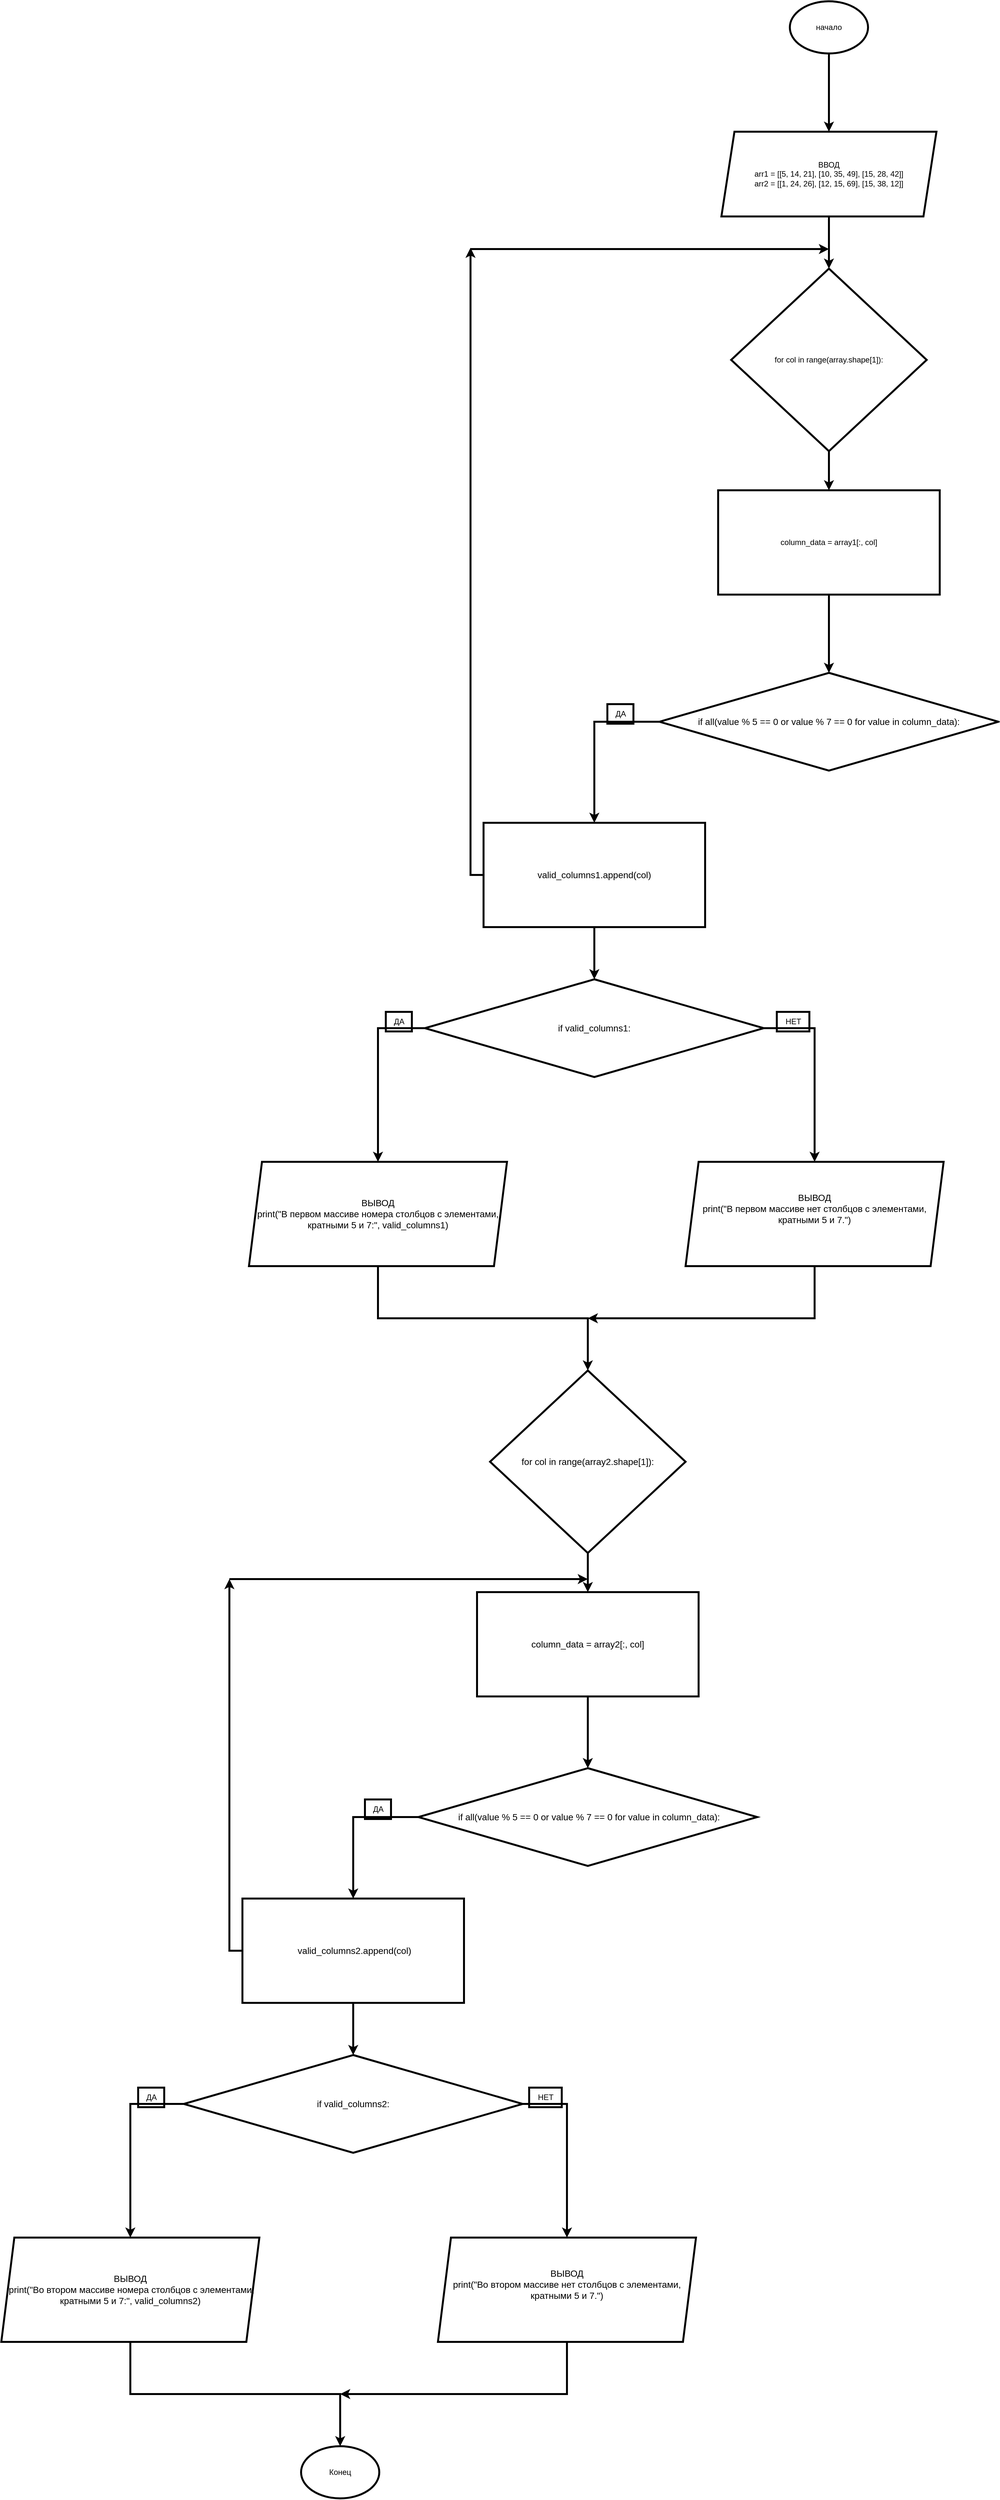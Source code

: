 <mxfile version="24.7.17">
  <diagram name="Страница — 1" id="SY5ZQ-yBVwcujoQGqjHC">
    <mxGraphModel dx="4380" dy="1883" grid="1" gridSize="10" guides="1" tooltips="1" connect="1" arrows="1" fold="1" page="1" pageScale="1" pageWidth="827" pageHeight="1169" math="0" shadow="0">
      <root>
        <mxCell id="0" />
        <mxCell id="1" parent="0" />
        <mxCell id="W62d9GdkccvWjs98OXgP-19" style="edgeStyle=orthogonalEdgeStyle;rounded=0;orthogonalLoop=1;jettySize=auto;html=1;exitX=0.5;exitY=1;exitDx=0;exitDy=0;entryX=0.5;entryY=0;entryDx=0;entryDy=0;strokeWidth=3;strokeColor=#000000;" parent="1" source="4Y4PqBms7ApKC9dW5V91-1" target="W62d9GdkccvWjs98OXgP-18" edge="1">
          <mxGeometry relative="1" as="geometry" />
        </mxCell>
        <mxCell id="4Y4PqBms7ApKC9dW5V91-1" value="начало" style="ellipse;whiteSpace=wrap;html=1;strokeWidth=3;strokeColor=#000000;" parent="1" vertex="1">
          <mxGeometry x="230" y="20" width="120" height="80" as="geometry" />
        </mxCell>
        <mxCell id="4Y4PqBms7ApKC9dW5V91-12" style="edgeStyle=orthogonalEdgeStyle;rounded=0;orthogonalLoop=1;jettySize=auto;html=1;exitX=0.5;exitY=1;exitDx=0;exitDy=0;entryX=0.5;entryY=0;entryDx=0;entryDy=0;strokeWidth=3;strokeColor=#000000;" parent="1" source="4Y4PqBms7ApKC9dW5V91-9" target="4Y4PqBms7ApKC9dW5V91-11" edge="1">
          <mxGeometry relative="1" as="geometry" />
        </mxCell>
        <mxCell id="4Y4PqBms7ApKC9dW5V91-9" value="for col in range(array.shape[1]):" style="rhombus;whiteSpace=wrap;html=1;strokeWidth=3;strokeColor=#000000;" parent="1" vertex="1">
          <mxGeometry x="140" y="430" width="300" height="280" as="geometry" />
        </mxCell>
        <mxCell id="W62d9GdkccvWjs98OXgP-42" style="edgeStyle=orthogonalEdgeStyle;rounded=0;orthogonalLoop=1;jettySize=auto;html=1;exitX=0.5;exitY=1;exitDx=0;exitDy=0;entryX=0.5;entryY=0;entryDx=0;entryDy=0;strokeWidth=3;strokeColor=#000000;" parent="1" source="4Y4PqBms7ApKC9dW5V91-11" target="W62d9GdkccvWjs98OXgP-41" edge="1">
          <mxGeometry relative="1" as="geometry" />
        </mxCell>
        <mxCell id="4Y4PqBms7ApKC9dW5V91-11" value="column_data = array1[:, col]" style="rounded=0;whiteSpace=wrap;html=1;strokeWidth=3;strokeColor=#000000;" parent="1" vertex="1">
          <mxGeometry x="120" y="770" width="340" height="160" as="geometry" />
        </mxCell>
        <mxCell id="W62d9GdkccvWjs98OXgP-20" style="edgeStyle=orthogonalEdgeStyle;rounded=0;orthogonalLoop=1;jettySize=auto;html=1;entryX=0.5;entryY=0;entryDx=0;entryDy=0;strokeWidth=3;strokeColor=#000000;" parent="1" source="W62d9GdkccvWjs98OXgP-18" target="4Y4PqBms7ApKC9dW5V91-9" edge="1">
          <mxGeometry relative="1" as="geometry" />
        </mxCell>
        <mxCell id="W62d9GdkccvWjs98OXgP-18" value="&lt;div&gt;ВВОД&lt;br&gt;arr1 = [[5, 14, 21], [10, 35, 49], [15, 28, 42]]&lt;/div&gt;&lt;div&gt;arr2 = [[1, 24, 26], [12, 15, 69], [15, 38, 12]]&lt;/div&gt;" style="shape=parallelogram;perimeter=parallelogramPerimeter;whiteSpace=wrap;html=1;fixedSize=1;strokeWidth=3;strokeColor=#000000;" parent="1" vertex="1">
          <mxGeometry x="125" y="220" width="330" height="130" as="geometry" />
        </mxCell>
        <mxCell id="W62d9GdkccvWjs98OXgP-45" style="edgeStyle=orthogonalEdgeStyle;rounded=0;orthogonalLoop=1;jettySize=auto;html=1;exitX=0;exitY=0.5;exitDx=0;exitDy=0;entryX=0.5;entryY=0;entryDx=0;entryDy=0;strokeWidth=3;strokeColor=#000000;" parent="1" source="W62d9GdkccvWjs98OXgP-41" target="W62d9GdkccvWjs98OXgP-44" edge="1">
          <mxGeometry relative="1" as="geometry" />
        </mxCell>
        <mxCell id="W62d9GdkccvWjs98OXgP-41" value="&lt;font face=&quot;Helvetica&quot;&gt;&lt;span style=&quot;box-sizing: border-box; font-size: 14px; text-align: start; white-space-collapse: preserve;&quot; class=&quot;hljs-keyword&quot;&gt;if&lt;/span&gt;&lt;span style=&quot;font-size: 14px; text-align: start; white-space-collapse: preserve;&quot;&gt; &lt;/span&gt;&lt;span style=&quot;box-sizing: border-box; font-size: 14px; text-align: start; white-space-collapse: preserve;&quot; class=&quot;hljs-built_in&quot;&gt;all&lt;/span&gt;&lt;span style=&quot;font-size: 14px; text-align: start; white-space-collapse: preserve;&quot;&gt;(value % &lt;/span&gt;&lt;span style=&quot;box-sizing: border-box; font-size: 14px; text-align: start; white-space-collapse: preserve;&quot; class=&quot;hljs-number&quot;&gt;5&lt;/span&gt;&lt;span style=&quot;font-size: 14px; text-align: start; white-space-collapse: preserve;&quot;&gt; == &lt;/span&gt;&lt;span style=&quot;box-sizing: border-box; font-size: 14px; text-align: start; white-space-collapse: preserve;&quot; class=&quot;hljs-number&quot;&gt;0&lt;/span&gt;&lt;span style=&quot;font-size: 14px; text-align: start; white-space-collapse: preserve;&quot;&gt; &lt;/span&gt;&lt;span style=&quot;box-sizing: border-box; font-size: 14px; text-align: start; white-space-collapse: preserve;&quot; class=&quot;hljs-keyword&quot;&gt;or&lt;/span&gt;&lt;span style=&quot;font-size: 14px; text-align: start; white-space-collapse: preserve;&quot;&gt; value % &lt;/span&gt;&lt;span style=&quot;box-sizing: border-box; font-size: 14px; text-align: start; white-space-collapse: preserve;&quot; class=&quot;hljs-number&quot;&gt;7&lt;/span&gt;&lt;span style=&quot;font-size: 14px; text-align: start; white-space-collapse: preserve;&quot;&gt; == &lt;/span&gt;&lt;span style=&quot;box-sizing: border-box; font-size: 14px; text-align: start; white-space-collapse: preserve;&quot; class=&quot;hljs-number&quot;&gt;0&lt;/span&gt;&lt;span style=&quot;font-size: 14px; text-align: start; white-space-collapse: preserve;&quot;&gt; &lt;/span&gt;&lt;span style=&quot;box-sizing: border-box; font-size: 14px; text-align: start; white-space-collapse: preserve;&quot; class=&quot;hljs-keyword&quot;&gt;for&lt;/span&gt;&lt;span style=&quot;font-size: 14px; text-align: start; white-space-collapse: preserve;&quot;&gt; value &lt;/span&gt;&lt;span style=&quot;box-sizing: border-box; font-size: 14px; text-align: start; white-space-collapse: preserve;&quot; class=&quot;hljs-keyword&quot;&gt;in&lt;/span&gt;&lt;span style=&quot;font-size: 14px; text-align: start; white-space-collapse: preserve;&quot;&gt; column_data):&lt;/span&gt;&lt;/font&gt;" style="rhombus;whiteSpace=wrap;html=1;strokeWidth=3;strokeColor=#000000;" parent="1" vertex="1">
          <mxGeometry x="30" y="1050" width="520" height="150" as="geometry" />
        </mxCell>
        <mxCell id="W62d9GdkccvWjs98OXgP-48" style="edgeStyle=orthogonalEdgeStyle;rounded=0;orthogonalLoop=1;jettySize=auto;html=1;exitX=0;exitY=0.5;exitDx=0;exitDy=0;strokeWidth=3;strokeColor=#000000;" parent="1" source="W62d9GdkccvWjs98OXgP-44" edge="1">
          <mxGeometry relative="1" as="geometry">
            <mxPoint x="-260" y="398" as="targetPoint" />
          </mxGeometry>
        </mxCell>
        <mxCell id="W62d9GdkccvWjs98OXgP-65" style="edgeStyle=orthogonalEdgeStyle;rounded=0;orthogonalLoop=1;jettySize=auto;html=1;exitX=0.5;exitY=1;exitDx=0;exitDy=0;entryX=0.5;entryY=0;entryDx=0;entryDy=0;strokeWidth=3;strokeColor=#000000;" parent="1" source="W62d9GdkccvWjs98OXgP-44" target="W62d9GdkccvWjs98OXgP-64" edge="1">
          <mxGeometry relative="1" as="geometry" />
        </mxCell>
        <mxCell id="W62d9GdkccvWjs98OXgP-44" value="&lt;span style=&quot;font-size: 14px; text-align: start; white-space-collapse: preserve;&quot;&gt;&lt;font style=&quot;&quot; face=&quot;Helvetica&quot;&gt;valid_columns1.append(col)&lt;/font&gt;&lt;/span&gt;" style="rounded=0;whiteSpace=wrap;html=1;strokeWidth=3;strokeColor=#000000;" parent="1" vertex="1">
          <mxGeometry x="-240" y="1280" width="340" height="160" as="geometry" />
        </mxCell>
        <mxCell id="W62d9GdkccvWjs98OXgP-46" value="ДА" style="text;html=1;align=center;verticalAlign=middle;resizable=0;points=[];autosize=1;strokeWidth=3;strokeColor=#000000;" parent="1" vertex="1">
          <mxGeometry x="-50" y="1098" width="40" height="30" as="geometry" />
        </mxCell>
        <mxCell id="W62d9GdkccvWjs98OXgP-49" value="" style="endArrow=classic;html=1;rounded=0;strokeWidth=3;strokeColor=#000000;" parent="1" edge="1">
          <mxGeometry width="50" height="50" relative="1" as="geometry">
            <mxPoint x="-260" y="400" as="sourcePoint" />
            <mxPoint x="290" y="400" as="targetPoint" />
          </mxGeometry>
        </mxCell>
        <mxCell id="W62d9GdkccvWjs98OXgP-76" style="edgeStyle=orthogonalEdgeStyle;rounded=0;orthogonalLoop=1;jettySize=auto;html=1;exitX=0.5;exitY=1;exitDx=0;exitDy=0;strokeWidth=3;strokeColor=#000000;" parent="1" source="W62d9GdkccvWjs98OXgP-59" edge="1">
          <mxGeometry relative="1" as="geometry">
            <mxPoint x="-80" y="2040.0" as="targetPoint" />
            <Array as="points">
              <mxPoint x="268" y="2040" />
            </Array>
          </mxGeometry>
        </mxCell>
        <mxCell id="W62d9GdkccvWjs98OXgP-59" value="&lt;div&gt;&lt;font face=&quot;Helvetica&quot;&gt;&lt;span style=&quot;box-sizing: border-box; color: var(--color-type); font-size: 14px; text-align: start; white-space-collapse: preserve;&quot; class=&quot;hljs-built_in&quot;&gt;ВЫВОД&lt;/span&gt;&lt;/font&gt;&lt;/div&gt;&lt;font face=&quot;Helvetica&quot;&gt;&lt;span style=&quot;box-sizing: border-box; color: var(--color-type); font-size: 14px; text-align: start; white-space-collapse: preserve;&quot; class=&quot;hljs-built_in&quot;&gt;print&lt;/span&gt;&lt;span style=&quot;font-size: 14px; text-align: start; white-space-collapse: preserve;&quot;&gt;(&lt;/span&gt;&lt;span style=&quot;box-sizing: border-box; color: var(--color-string); font-size: 14px; text-align: start; white-space-collapse: preserve;&quot; class=&quot;hljs-string&quot;&gt;&quot;В первом массиве нет столбцов с элементами, кратными 5 и 7.&quot;&lt;/span&gt;&lt;span style=&quot;font-size: 14px; text-align: start; white-space-collapse: preserve;&quot;&gt;)&lt;br&gt;&lt;/span&gt;&lt;/font&gt;&lt;div&gt;&lt;span style=&quot;font-family: &amp;quot;Cascadia Mono&amp;quot;, &amp;quot;Roboto Mono&amp;quot;, &amp;quot;Droid Sans Mono&amp;quot;, &amp;quot;SF Mono&amp;quot;, Menlo, &amp;quot;Ubuntu Mono&amp;quot;, Consolas, monospace; font-size: 14px; text-align: start; white-space-collapse: preserve; background-color: rgba(112, 117, 121, 0.08);&quot;&gt;&lt;br&gt;&lt;/span&gt;&lt;/div&gt;" style="shape=parallelogram;perimeter=parallelogramPerimeter;whiteSpace=wrap;html=1;fixedSize=1;strokeWidth=3;strokeColor=#000000;" parent="1" vertex="1">
          <mxGeometry x="70" y="1800" width="396" height="160" as="geometry" />
        </mxCell>
        <mxCell id="W62d9GdkccvWjs98OXgP-75" style="edgeStyle=orthogonalEdgeStyle;rounded=0;orthogonalLoop=1;jettySize=auto;html=1;exitX=0.5;exitY=1;exitDx=0;exitDy=0;entryX=0.5;entryY=0;entryDx=0;entryDy=0;strokeWidth=3;strokeColor=#000000;" parent="1" source="W62d9GdkccvWjs98OXgP-62" target="W62d9GdkccvWjs98OXgP-72" edge="1">
          <mxGeometry relative="1" as="geometry">
            <mxPoint x="-90" y="2100.0" as="targetPoint" />
          </mxGeometry>
        </mxCell>
        <mxCell id="W62d9GdkccvWjs98OXgP-62" value="&lt;div&gt;&lt;font face=&quot;Helvetica&quot;&gt;&lt;span style=&quot;box-sizing: border-box; color: var(--color-type); font-size: 14px; text-align: start; white-space-collapse: preserve;&quot; class=&quot;hljs-built_in&quot;&gt;ВЫВОД&lt;br/&gt;print&lt;/span&gt;&lt;span style=&quot;font-size: 14px; text-align: start; white-space-collapse: preserve;&quot;&gt;(&lt;/span&gt;&lt;span style=&quot;box-sizing: border-box; color: var(--color-string); font-size: 14px; text-align: start; white-space-collapse: preserve;&quot; class=&quot;hljs-string&quot;&gt;&quot;В первом массиве номера столбцов с элементами, кратными 5 и 7:&quot;&lt;/span&gt;&lt;span style=&quot;font-size: 14px; text-align: start; white-space-collapse: preserve;&quot;&gt;, valid_columns1)&lt;/span&gt;&lt;/font&gt;&lt;span style=&quot;font-family: &amp;quot;Cascadia Mono&amp;quot;, &amp;quot;Roboto Mono&amp;quot;, &amp;quot;Droid Sans Mono&amp;quot;, &amp;quot;SF Mono&amp;quot;, Menlo, &amp;quot;Ubuntu Mono&amp;quot;, Consolas, monospace; font-size: 14px; text-align: start; white-space-collapse: preserve; background-color: rgba(112, 117, 121, 0.08);&quot;&gt;&lt;br&gt;&lt;/span&gt;&lt;/div&gt;" style="shape=parallelogram;perimeter=parallelogramPerimeter;whiteSpace=wrap;html=1;fixedSize=1;strokeWidth=3;strokeColor=#000000;" parent="1" vertex="1">
          <mxGeometry x="-600" y="1800" width="396" height="160" as="geometry" />
        </mxCell>
        <mxCell id="W62d9GdkccvWjs98OXgP-67" style="edgeStyle=orthogonalEdgeStyle;rounded=0;orthogonalLoop=1;jettySize=auto;html=1;exitX=0;exitY=0.5;exitDx=0;exitDy=0;entryX=0.5;entryY=0;entryDx=0;entryDy=0;strokeWidth=3;strokeColor=#000000;" parent="1" source="W62d9GdkccvWjs98OXgP-64" target="W62d9GdkccvWjs98OXgP-62" edge="1">
          <mxGeometry relative="1" as="geometry" />
        </mxCell>
        <mxCell id="W62d9GdkccvWjs98OXgP-68" style="edgeStyle=orthogonalEdgeStyle;rounded=0;orthogonalLoop=1;jettySize=auto;html=1;exitX=1;exitY=0.5;exitDx=0;exitDy=0;entryX=0.5;entryY=0;entryDx=0;entryDy=0;strokeWidth=3;strokeColor=#000000;" parent="1" source="W62d9GdkccvWjs98OXgP-64" target="W62d9GdkccvWjs98OXgP-59" edge="1">
          <mxGeometry relative="1" as="geometry" />
        </mxCell>
        <mxCell id="W62d9GdkccvWjs98OXgP-64" value="&lt;font face=&quot;Helvetica&quot;&gt;&lt;span style=&quot;box-sizing: border-box; color: var(--color-keyword); font-size: 14px; text-align: start; white-space-collapse: preserve;&quot; class=&quot;hljs-keyword&quot;&gt;if&lt;/span&gt;&lt;span style=&quot;font-size: 14px; text-align: start; white-space-collapse: preserve;&quot;&gt; valid_columns1:&lt;/span&gt;&lt;/font&gt;" style="rhombus;whiteSpace=wrap;html=1;strokeWidth=3;strokeColor=#000000;" parent="1" vertex="1">
          <mxGeometry x="-330" y="1520" width="520" height="150" as="geometry" />
        </mxCell>
        <mxCell id="W62d9GdkccvWjs98OXgP-69" value="ДА" style="text;html=1;align=center;verticalAlign=middle;resizable=0;points=[];autosize=1;strokeWidth=3;strokeColor=#000000;" parent="1" vertex="1">
          <mxGeometry x="-390" y="1570" width="40" height="30" as="geometry" />
        </mxCell>
        <mxCell id="W62d9GdkccvWjs98OXgP-70" value="НЕТ" style="text;html=1;align=center;verticalAlign=middle;resizable=0;points=[];autosize=1;strokeWidth=3;strokeColor=#000000;" parent="1" vertex="1">
          <mxGeometry x="210" y="1570" width="50" height="30" as="geometry" />
        </mxCell>
        <mxCell id="W62d9GdkccvWjs98OXgP-71" style="edgeStyle=orthogonalEdgeStyle;rounded=0;orthogonalLoop=1;jettySize=auto;html=1;exitX=0.5;exitY=1;exitDx=0;exitDy=0;entryX=0.5;entryY=0;entryDx=0;entryDy=0;strokeWidth=3;strokeColor=#000000;" parent="1" source="W62d9GdkccvWjs98OXgP-72" target="W62d9GdkccvWjs98OXgP-73" edge="1">
          <mxGeometry relative="1" as="geometry" />
        </mxCell>
        <mxCell id="W62d9GdkccvWjs98OXgP-72" value="&lt;font face=&quot;Helvetica&quot;&gt;&lt;span style=&quot;box-sizing: border-box; color: var(--color-keyword); font-size: 14px; text-align: start; white-space-collapse: preserve;&quot; class=&quot;hljs-keyword&quot;&gt;for&lt;/span&gt;&lt;span style=&quot;font-size: 14px; text-align: start; white-space-collapse: preserve;&quot;&gt; col &lt;/span&gt;&lt;span style=&quot;box-sizing: border-box; color: var(--color-keyword); font-size: 14px; text-align: start; white-space-collapse: preserve;&quot; class=&quot;hljs-keyword&quot;&gt;in&lt;/span&gt;&lt;span style=&quot;font-size: 14px; text-align: start; white-space-collapse: preserve;&quot;&gt; &lt;/span&gt;&lt;span style=&quot;box-sizing: border-box; color: var(--color-type); font-size: 14px; text-align: start; white-space-collapse: preserve;&quot; class=&quot;hljs-built_in&quot;&gt;range&lt;/span&gt;&lt;span style=&quot;font-size: 14px; text-align: start; white-space-collapse: preserve;&quot;&gt;(array2.shape[&lt;/span&gt;&lt;span style=&quot;box-sizing: border-box; color: var(--color-class); font-size: 14px; text-align: start; white-space-collapse: preserve;&quot; class=&quot;hljs-number&quot;&gt;1&lt;/span&gt;&lt;span style=&quot;font-size: 14px; text-align: start; white-space-collapse: preserve;&quot;&gt;]):&lt;/span&gt;&lt;/font&gt;" style="rhombus;whiteSpace=wrap;html=1;strokeWidth=3;strokeColor=#000000;" parent="1" vertex="1">
          <mxGeometry x="-230" y="2120" width="300" height="280" as="geometry" />
        </mxCell>
        <mxCell id="W62d9GdkccvWjs98OXgP-78" style="edgeStyle=orthogonalEdgeStyle;rounded=0;orthogonalLoop=1;jettySize=auto;html=1;exitX=0.5;exitY=1;exitDx=0;exitDy=0;entryX=0.5;entryY=0;entryDx=0;entryDy=0;strokeWidth=3;strokeColor=#000000;" parent="1" source="W62d9GdkccvWjs98OXgP-73" target="W62d9GdkccvWjs98OXgP-77" edge="1">
          <mxGeometry relative="1" as="geometry" />
        </mxCell>
        <mxCell id="W62d9GdkccvWjs98OXgP-73" value="&lt;span style=&quot;font-size: 14px; text-align: start; white-space-collapse: preserve;&quot;&gt;&lt;font style=&quot;&quot; face=&quot;Helvetica&quot;&gt;column_data = array2[:, col]&lt;/font&gt;&lt;/span&gt;" style="rounded=0;whiteSpace=wrap;html=1;strokeWidth=3;strokeColor=#000000;" parent="1" vertex="1">
          <mxGeometry x="-250" y="2460" width="340" height="160" as="geometry" />
        </mxCell>
        <mxCell id="W62d9GdkccvWjs98OXgP-81" style="edgeStyle=orthogonalEdgeStyle;rounded=0;orthogonalLoop=1;jettySize=auto;html=1;exitX=0;exitY=0.5;exitDx=0;exitDy=0;entryX=0.5;entryY=0;entryDx=0;entryDy=0;strokeWidth=3;strokeColor=#000000;" parent="1" source="W62d9GdkccvWjs98OXgP-77" target="W62d9GdkccvWjs98OXgP-80" edge="1">
          <mxGeometry relative="1" as="geometry" />
        </mxCell>
        <mxCell id="W62d9GdkccvWjs98OXgP-77" value="&lt;span style=&quot;font-size: 14px; text-align: start; white-space-collapse: preserve;&quot;&gt; &lt;/span&gt;&lt;span style=&quot;box-sizing: border-box; color: var(--color-keyword); font-size: 14px; text-align: start; white-space-collapse: preserve;&quot; class=&quot;hljs-keyword&quot;&gt;if&lt;/span&gt;&lt;span style=&quot;font-size: 14px; text-align: start; white-space-collapse: preserve;&quot;&gt; &lt;/span&gt;&lt;span style=&quot;box-sizing: border-box; color: var(--color-type); font-size: 14px; text-align: start; white-space-collapse: preserve;&quot; class=&quot;hljs-built_in&quot;&gt;all&lt;/span&gt;&lt;span style=&quot;font-size: 14px; text-align: start; white-space-collapse: preserve;&quot;&gt;(value % &lt;/span&gt;&lt;span style=&quot;box-sizing: border-box; color: var(--color-class); font-size: 14px; text-align: start; white-space-collapse: preserve;&quot; class=&quot;hljs-number&quot;&gt;5&lt;/span&gt;&lt;span style=&quot;font-size: 14px; text-align: start; white-space-collapse: preserve;&quot;&gt; == &lt;/span&gt;&lt;span style=&quot;box-sizing: border-box; color: var(--color-class); font-size: 14px; text-align: start; white-space-collapse: preserve;&quot; class=&quot;hljs-number&quot;&gt;0&lt;/span&gt;&lt;span style=&quot;font-size: 14px; text-align: start; white-space-collapse: preserve;&quot;&gt; &lt;/span&gt;&lt;span style=&quot;box-sizing: border-box; color: var(--color-keyword); font-size: 14px; text-align: start; white-space-collapse: preserve;&quot; class=&quot;hljs-keyword&quot;&gt;or&lt;/span&gt;&lt;span style=&quot;font-size: 14px; text-align: start; white-space-collapse: preserve;&quot;&gt; value % &lt;/span&gt;&lt;span style=&quot;box-sizing: border-box; color: var(--color-class); font-size: 14px; text-align: start; white-space-collapse: preserve;&quot; class=&quot;hljs-number&quot;&gt;7&lt;/span&gt;&lt;span style=&quot;font-size: 14px; text-align: start; white-space-collapse: preserve;&quot;&gt; == &lt;/span&gt;&lt;span style=&quot;box-sizing: border-box; color: var(--color-class); font-size: 14px; text-align: start; white-space-collapse: preserve;&quot; class=&quot;hljs-number&quot;&gt;0&lt;/span&gt;&lt;span style=&quot;font-size: 14px; text-align: start; white-space-collapse: preserve;&quot;&gt; &lt;/span&gt;&lt;span style=&quot;box-sizing: border-box; color: var(--color-keyword); font-size: 14px; text-align: start; white-space-collapse: preserve;&quot; class=&quot;hljs-keyword&quot;&gt;for&lt;/span&gt;&lt;span style=&quot;font-size: 14px; text-align: start; white-space-collapse: preserve;&quot;&gt; value &lt;/span&gt;&lt;span style=&quot;box-sizing: border-box; color: var(--color-keyword); font-size: 14px; text-align: start; white-space-collapse: preserve;&quot; class=&quot;hljs-keyword&quot;&gt;in&lt;/span&gt;&lt;span style=&quot;font-size: 14px; text-align: start; white-space-collapse: preserve;&quot;&gt; column_data):&lt;/span&gt;" style="rhombus;whiteSpace=wrap;html=1;strokeWidth=3;strokeColor=#000000;" parent="1" vertex="1">
          <mxGeometry x="-340" y="2730" width="520" height="150" as="geometry" />
        </mxCell>
        <mxCell id="W62d9GdkccvWjs98OXgP-83" style="edgeStyle=orthogonalEdgeStyle;rounded=0;orthogonalLoop=1;jettySize=auto;html=1;exitX=0;exitY=0.5;exitDx=0;exitDy=0;strokeWidth=3;strokeColor=#000000;" parent="1" source="W62d9GdkccvWjs98OXgP-80" edge="1">
          <mxGeometry relative="1" as="geometry">
            <mxPoint x="-630" y="2440" as="targetPoint" />
          </mxGeometry>
        </mxCell>
        <mxCell id="W62d9GdkccvWjs98OXgP-94" style="edgeStyle=orthogonalEdgeStyle;rounded=0;orthogonalLoop=1;jettySize=auto;html=1;exitX=0.5;exitY=1;exitDx=0;exitDy=0;entryX=0.5;entryY=0;entryDx=0;entryDy=0;strokeWidth=3;strokeColor=#000000;" parent="1" source="W62d9GdkccvWjs98OXgP-80" target="W62d9GdkccvWjs98OXgP-91" edge="1">
          <mxGeometry relative="1" as="geometry" />
        </mxCell>
        <mxCell id="W62d9GdkccvWjs98OXgP-80" value="&lt;span style=&quot;font-size: 14px; text-align: start; white-space-collapse: preserve;&quot;&gt;&lt;font style=&quot;&quot; face=&quot;Helvetica&quot;&gt; valid_columns2.append(col)&lt;/font&gt;&lt;/span&gt;" style="rounded=0;whiteSpace=wrap;html=1;strokeWidth=3;strokeColor=#000000;" parent="1" vertex="1">
          <mxGeometry x="-610" y="2930" width="340" height="160" as="geometry" />
        </mxCell>
        <mxCell id="W62d9GdkccvWjs98OXgP-82" value="ДА" style="text;html=1;align=center;verticalAlign=middle;resizable=0;points=[];autosize=1;strokeWidth=3;strokeColor=#000000;" parent="1" vertex="1">
          <mxGeometry x="-422" y="2778" width="40" height="30" as="geometry" />
        </mxCell>
        <mxCell id="W62d9GdkccvWjs98OXgP-84" value="" style="endArrow=classic;html=1;rounded=0;strokeWidth=3;strokeColor=#000000;" parent="1" edge="1">
          <mxGeometry width="50" height="50" relative="1" as="geometry">
            <mxPoint x="-630" y="2440" as="sourcePoint" />
            <mxPoint x="-80" y="2440" as="targetPoint" />
          </mxGeometry>
        </mxCell>
        <mxCell id="W62d9GdkccvWjs98OXgP-86" style="edgeStyle=orthogonalEdgeStyle;rounded=0;orthogonalLoop=1;jettySize=auto;html=1;exitX=0.5;exitY=1;exitDx=0;exitDy=0;strokeWidth=3;strokeColor=#000000;" parent="1" source="W62d9GdkccvWjs98OXgP-87" edge="1">
          <mxGeometry relative="1" as="geometry">
            <mxPoint x="-460" y="3690.0" as="targetPoint" />
            <Array as="points">
              <mxPoint x="-112" y="3690" />
            </Array>
          </mxGeometry>
        </mxCell>
        <mxCell id="W62d9GdkccvWjs98OXgP-87" value="&lt;div&gt;&lt;font face=&quot;Helvetica&quot;&gt;&lt;span style=&quot;box-sizing: border-box; color: var(--color-type); font-size: 14px; text-align: start; white-space-collapse: preserve;&quot; class=&quot;hljs-built_in&quot;&gt;ВЫВОД&lt;/span&gt;&lt;/font&gt;&lt;/div&gt;&lt;font face=&quot;Helvetica&quot;&gt;&lt;span style=&quot;box-sizing: border-box; color: var(--color-type); font-size: 14px; text-align: start; white-space-collapse: preserve;&quot; class=&quot;hljs-built_in&quot;&gt;print&lt;/span&gt;&lt;span style=&quot;font-size: 14px; text-align: start; white-space-collapse: preserve;&quot;&gt;(&lt;/span&gt;&lt;span style=&quot;box-sizing: border-box; color: var(--color-string); font-size: 14px; text-align: start; white-space-collapse: preserve;&quot; class=&quot;hljs-string&quot;&gt;&quot;Во втором массиве нет столбцов с элементами, кратными 5 и 7.&quot;&lt;/span&gt;&lt;span style=&quot;font-size: 14px; text-align: start; white-space-collapse: preserve;&quot;&gt;)&lt;br&gt;&lt;/span&gt;&lt;/font&gt;&lt;div&gt;&lt;span style=&quot;font-family: &amp;quot;Cascadia Mono&amp;quot;, &amp;quot;Roboto Mono&amp;quot;, &amp;quot;Droid Sans Mono&amp;quot;, &amp;quot;SF Mono&amp;quot;, Menlo, &amp;quot;Ubuntu Mono&amp;quot;, Consolas, monospace; font-size: 14px; text-align: start; white-space-collapse: preserve; background-color: rgba(112, 117, 121, 0.08);&quot;&gt;&lt;br&gt;&lt;/span&gt;&lt;/div&gt;" style="shape=parallelogram;perimeter=parallelogramPerimeter;whiteSpace=wrap;html=1;fixedSize=1;strokeWidth=3;strokeColor=#000000;" parent="1" vertex="1">
          <mxGeometry x="-310" y="3450" width="396" height="160" as="geometry" />
        </mxCell>
        <mxCell id="W62d9GdkccvWjs98OXgP-97" style="edgeStyle=orthogonalEdgeStyle;rounded=0;orthogonalLoop=1;jettySize=auto;html=1;exitX=0.5;exitY=1;exitDx=0;exitDy=0;entryX=0.5;entryY=0;entryDx=0;entryDy=0;strokeWidth=3;strokeColor=#000000;" parent="1" source="W62d9GdkccvWjs98OXgP-88" target="W62d9GdkccvWjs98OXgP-96" edge="1">
          <mxGeometry relative="1" as="geometry" />
        </mxCell>
        <mxCell id="W62d9GdkccvWjs98OXgP-88" value="&lt;div&gt;&lt;font face=&quot;Helvetica&quot;&gt;&lt;span style=&quot;font-size: 14px; text-align: start; white-space-collapse: preserve;&quot;&gt;ВЫВОД&lt;/span&gt;&lt;/font&gt;&lt;/div&gt;&lt;div&gt;&lt;font face=&quot;Helvetica&quot;&gt;&lt;span style=&quot;font-size: 14px; text-align: start; white-space-collapse: preserve;&quot;&gt; &lt;/span&gt;&lt;span style=&quot;box-sizing: border-box; color: var(--color-type); font-size: 14px; text-align: start; white-space-collapse: preserve;&quot; class=&quot;hljs-built_in&quot;&gt;print&lt;/span&gt;&lt;span style=&quot;font-size: 14px; text-align: start; white-space-collapse: preserve;&quot;&gt;(&lt;/span&gt;&lt;span style=&quot;box-sizing: border-box; color: var(--color-string); font-size: 14px; text-align: start; white-space-collapse: preserve;&quot; class=&quot;hljs-string&quot;&gt;&quot;Во втором массиве номера столбцов с элементами, кратными 5 и 7:&quot;&lt;/span&gt;&lt;span style=&quot;font-size: 14px; text-align: start; white-space-collapse: preserve;&quot;&gt;, valid_columns2)&lt;/span&gt;&lt;/font&gt;&lt;span style=&quot;font-family: &amp;quot;Cascadia Mono&amp;quot;, &amp;quot;Roboto Mono&amp;quot;, &amp;quot;Droid Sans Mono&amp;quot;, &amp;quot;SF Mono&amp;quot;, Menlo, &amp;quot;Ubuntu Mono&amp;quot;, Consolas, monospace; font-size: 14px; text-align: start; white-space-collapse: preserve; background-color: rgba(112, 117, 121, 0.08);&quot;&gt;&lt;br&gt;&lt;/span&gt;&lt;/div&gt;" style="shape=parallelogram;perimeter=parallelogramPerimeter;whiteSpace=wrap;html=1;fixedSize=1;strokeWidth=3;strokeColor=#000000;" parent="1" vertex="1">
          <mxGeometry x="-980" y="3450" width="396" height="160" as="geometry" />
        </mxCell>
        <mxCell id="W62d9GdkccvWjs98OXgP-89" style="edgeStyle=orthogonalEdgeStyle;rounded=0;orthogonalLoop=1;jettySize=auto;html=1;exitX=0;exitY=0.5;exitDx=0;exitDy=0;entryX=0.5;entryY=0;entryDx=0;entryDy=0;strokeWidth=3;strokeColor=#000000;" parent="1" source="W62d9GdkccvWjs98OXgP-91" target="W62d9GdkccvWjs98OXgP-88" edge="1">
          <mxGeometry relative="1" as="geometry" />
        </mxCell>
        <mxCell id="W62d9GdkccvWjs98OXgP-90" style="edgeStyle=orthogonalEdgeStyle;rounded=0;orthogonalLoop=1;jettySize=auto;html=1;exitX=1;exitY=0.5;exitDx=0;exitDy=0;entryX=0.5;entryY=0;entryDx=0;entryDy=0;strokeWidth=3;strokeColor=#000000;" parent="1" source="W62d9GdkccvWjs98OXgP-91" target="W62d9GdkccvWjs98OXgP-87" edge="1">
          <mxGeometry relative="1" as="geometry" />
        </mxCell>
        <mxCell id="W62d9GdkccvWjs98OXgP-91" value="&lt;font face=&quot;Helvetica&quot;&gt;&lt;span style=&quot;box-sizing: border-box; color: var(--color-keyword); font-size: 14px; text-align: start; white-space-collapse: preserve;&quot; class=&quot;hljs-keyword&quot;&gt;if&lt;/span&gt;&lt;span style=&quot;font-size: 14px; text-align: start; white-space-collapse: preserve;&quot;&gt; valid_columns2:&lt;/span&gt;&lt;/font&gt;" style="rhombus;whiteSpace=wrap;html=1;strokeWidth=3;strokeColor=#000000;" parent="1" vertex="1">
          <mxGeometry x="-700" y="3170" width="520" height="150" as="geometry" />
        </mxCell>
        <mxCell id="W62d9GdkccvWjs98OXgP-92" value="ДА" style="text;html=1;align=center;verticalAlign=middle;resizable=0;points=[];autosize=1;strokeWidth=3;strokeColor=#000000;" parent="1" vertex="1">
          <mxGeometry x="-770" y="3220" width="40" height="30" as="geometry" />
        </mxCell>
        <mxCell id="W62d9GdkccvWjs98OXgP-93" value="НЕТ" style="text;html=1;align=center;verticalAlign=middle;resizable=0;points=[];autosize=1;strokeWidth=3;strokeColor=#000000;" parent="1" vertex="1">
          <mxGeometry x="-170" y="3220" width="50" height="30" as="geometry" />
        </mxCell>
        <mxCell id="W62d9GdkccvWjs98OXgP-96" value="Конец" style="ellipse;whiteSpace=wrap;html=1;strokeWidth=3;strokeColor=#000000;" parent="1" vertex="1">
          <mxGeometry x="-520" y="3770" width="120" height="80" as="geometry" />
        </mxCell>
      </root>
    </mxGraphModel>
  </diagram>
</mxfile>
